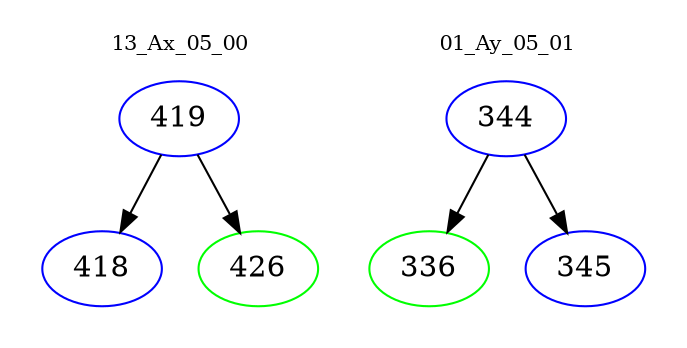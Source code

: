 digraph{
subgraph cluster_0 {
color = white
label = "13_Ax_05_00";
fontsize=10;
T0_419 [label="419", color="blue"]
T0_419 -> T0_418 [color="black"]
T0_418 [label="418", color="blue"]
T0_419 -> T0_426 [color="black"]
T0_426 [label="426", color="green"]
}
subgraph cluster_1 {
color = white
label = "01_Ay_05_01";
fontsize=10;
T1_344 [label="344", color="blue"]
T1_344 -> T1_336 [color="black"]
T1_336 [label="336", color="green"]
T1_344 -> T1_345 [color="black"]
T1_345 [label="345", color="blue"]
}
}
